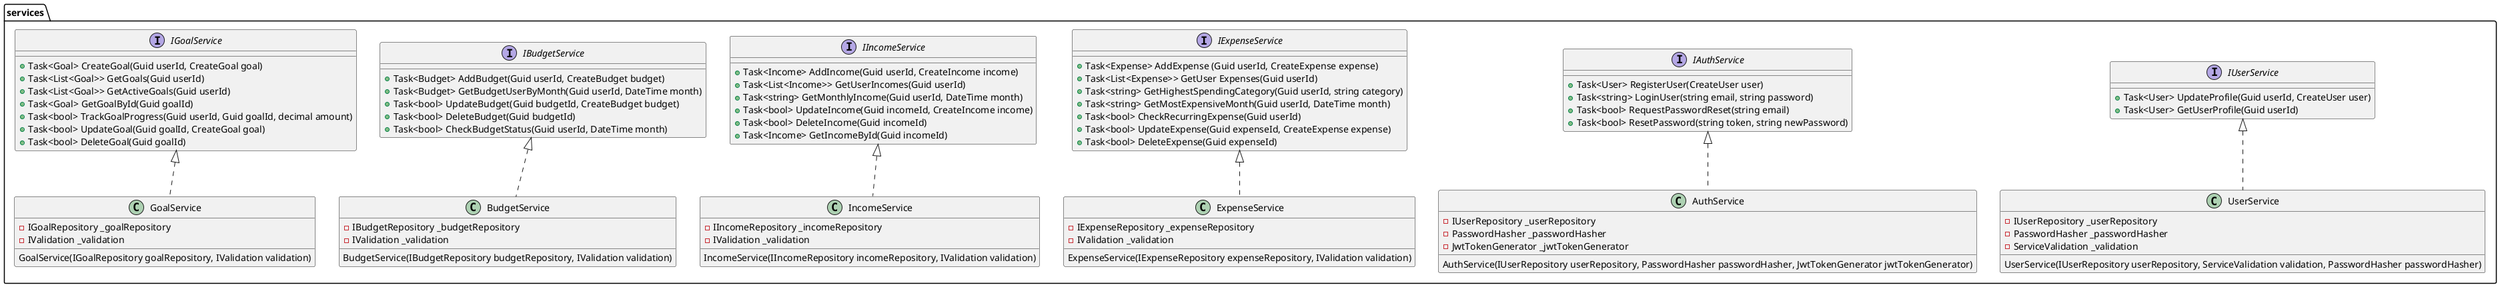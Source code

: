 @startuml services

package "services" {
    interface IUserService {
        + Task<User> UpdateProfile(Guid userId, CreateUser user)
        + Task<User> GetUserProfile(Guid userId)
    }

    class UserService implements IUserService {
        - IUserRepository _userRepository
        - PasswordHasher _passwordHasher
        - ServiceValidation _validation
        UserService(IUserRepository userRepository, ServiceValidation validation, PasswordHasher passwordHasher)
    }

    interface IAuthService {
        + Task<User> RegisterUser(CreateUser user)
        + Task<string> LoginUser(string email, string password)
        + Task<bool> RequestPasswordReset(string email)
        + Task<bool> ResetPassword(string token, string newPassword)
    }

    class AuthService implements IAuthService {
        - IUserRepository _userRepository
        - PasswordHasher _passwordHasher
        - JwtTokenGenerator _jwtTokenGenerator
        AuthService(IUserRepository userRepository, PasswordHasher passwordHasher, JwtTokenGenerator jwtTokenGenerator)
    }

    interface IExpenseService {
        + Task<Expense> AddExpense (Guid userId, CreateExpense expense)
        + Task<List<Expense>> GetUser Expenses(Guid userId)
        + Task<string> GetHighestSpendingCategory(Guid userId, string category)
        + Task<string> GetMostExpensiveMonth(Guid userId, DateTime month)
        + Task<bool> CheckRecurringExpense(Guid userId)
        + Task<bool> UpdateExpense(Guid expenseId, CreateExpense expense)
        + Task<bool> DeleteExpense(Guid expenseId)
    }

    class ExpenseService implements IExpenseService {
        - IExpenseRepository _expenseRepository
        - IValidation _validation
        ExpenseService(IExpenseRepository expenseRepository, IValidation validation)
    }

    interface IIncomeService {
        + Task<Income> AddIncome(Guid userId, CreateIncome income)
        + Task<List<Income>> GetUserIncomes(Guid userId)
        + Task<string> GetMonthlyIncome(Guid userId, DateTime month)
        + Task<bool> UpdateIncome(Guid incomeId, CreateIncome income)
        + Task<bool> DeleteIncome(Guid incomeId)
        + Task<Income> GetIncomeById(Guid incomeId)
    }

    class IncomeService implements IIncomeService {
        - IIncomeRepository _incomeRepository
        - IValidation _validation
        IncomeService(IIncomeRepository incomeRepository, IValidation validation)
    }

    interface IBudgetService {
        + Task<Budget> AddBudget(Guid userId, CreateBudget budget)
        + Task<Budget> GetBudgetUserByMonth(Guid userId, DateTime month)
        + Task<bool> UpdateBudget(Guid budgetId, CreateBudget budget)
        + Task<bool> DeleteBudget(Guid budgetId)
        + Task<bool> CheckBudgetStatus(Guid userId, DateTime month)
    }

    class BudgetService implements IBudgetService {
        - IBudgetRepository _budgetRepository
        - IValidation _validation
        BudgetService(IBudgetRepository budgetRepository, IValidation validation)
    }

    interface IGoalService {
        + Task<Goal> CreateGoal(Guid userId, CreateGoal goal)
        + Task<List<Goal>> GetGoals(Guid userId)
        + Task<List<Goal>> GetActiveGoals(Guid userId)
        + Task<Goal> GetGoalById(Guid goalId)
        + Task<bool> TrackGoalProgress(Guid userId, Guid goalId, decimal amount)
        + Task<bool> UpdateGoal(Guid goalId, CreateGoal goal)
        + Task<bool> DeleteGoal(Guid goalId)
    }

    class GoalService implements IGoalService {
        - IGoalRepository _goalRepository
        - IValidation _validation
        GoalService(IGoalRepository goalRepository, IValidation validation)
    }

}

@enduml